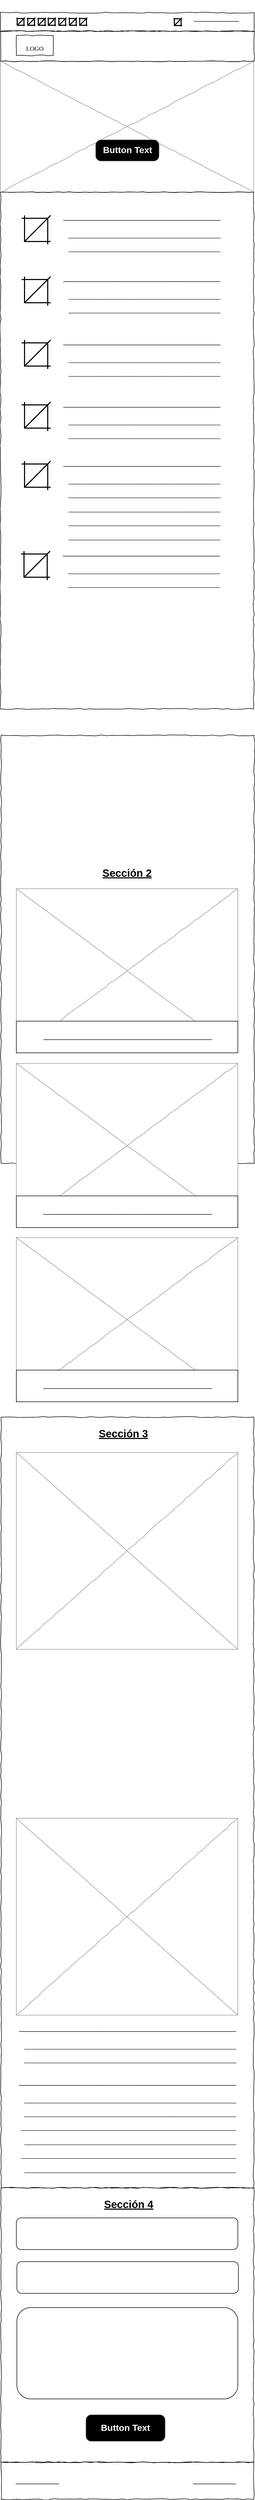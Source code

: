 <mxfile version="12.0.2" type="github" pages="1"><diagram id="IyviW6ECQXQ7t4WX5txK" name="Page-1"><mxGraphModel dx="4023" dy="2089" grid="1" gridSize="10" guides="1" tooltips="1" connect="1" arrows="1" fold="1" page="1" pageScale="1" pageWidth="827" pageHeight="1169" math="0" shadow="0"><root><mxCell id="0"/><mxCell id="1" parent="0"/><mxCell id="TQXgbJuyGmBdOLcyDJss-1" value="" style="whiteSpace=wrap;html=1;rounded=0;shadow=0;labelBackgroundColor=none;strokeColor=#000000;strokeWidth=1;fillColor=none;fontFamily=Verdana;fontSize=12;fontColor=#000000;align=center;comic=1;" vertex="1" parent="1"><mxGeometry x="41" y="1450" width="480" height="811" as="geometry"/></mxCell><mxCell id="TQXgbJuyGmBdOLcyDJss-2" value="" style="verticalLabelPosition=bottom;shadow=0;dashed=0;align=center;html=1;verticalAlign=top;strokeWidth=1;shape=mxgraph.mockup.graphics.simpleIcon;strokeColor=#999999;fillColor=#ffffff;rounded=0;labelBackgroundColor=none;fontFamily=Verdana;fontSize=14;fontColor=#000000;comic=1;" vertex="1" parent="1"><mxGeometry x="40" y="173" width="480" height="248" as="geometry"/></mxCell><mxCell id="TQXgbJuyGmBdOLcyDJss-3" value="" style="whiteSpace=wrap;html=1;rounded=0;shadow=0;labelBackgroundColor=none;strokeColor=#000000;strokeWidth=1;fillColor=none;fontFamily=Verdana;fontSize=12;fontColor=#000000;align=center;comic=1;" vertex="1" parent="1"><mxGeometry x="41" y="4201.5" width="479" height="520" as="geometry"/></mxCell><mxCell id="TQXgbJuyGmBdOLcyDJss-4" value="" style="whiteSpace=wrap;html=1;rounded=0;shadow=0;labelBackgroundColor=none;strokeColor=#000000;strokeWidth=1;fillColor=none;fontFamily=Verdana;fontSize=12;fontColor=#000000;align=center;comic=1;" vertex="1" parent="1"><mxGeometry x="40" y="116" width="481" height="57" as="geometry"/></mxCell><mxCell id="TQXgbJuyGmBdOLcyDJss-5" value="&lt;font style=&quot;font-size: 12px&quot;&gt;LOGO&lt;br&gt;&lt;/font&gt;" style="whiteSpace=wrap;html=1;rounded=0;shadow=0;labelBackgroundColor=none;strokeColor=#000000;strokeWidth=1;fillColor=#ffffff;fontFamily=Verdana;fontSize=28;fontColor=#000000;align=center;comic=1;" vertex="1" parent="1"><mxGeometry x="70" y="124" width="70" height="38" as="geometry"/></mxCell><mxCell id="TQXgbJuyGmBdOLcyDJss-6" value="" style="whiteSpace=wrap;html=1;rounded=0;shadow=0;labelBackgroundColor=none;strokeColor=#000000;strokeWidth=1;fillColor=none;fontFamily=Verdana;fontSize=12;fontColor=#000000;align=center;comic=1;" vertex="1" parent="1"><mxGeometry x="40" y="421" width="480" height="979" as="geometry"/></mxCell><mxCell id="TQXgbJuyGmBdOLcyDJss-7" value="" style="html=1;verticalLabelPosition=bottom;align=center;labelBackgroundColor=#ffffff;verticalAlign=top;strokeWidth=2;strokeColor=#000000;fillColor=#ffffff;shadow=0;dashed=0;shape=mxgraph.ios7.icons.crop;fontSize=12;flipH=0;flipV=0;" vertex="1" parent="1"><mxGeometry x="80" y="465" width="55" height="55" as="geometry"/></mxCell><mxCell id="TQXgbJuyGmBdOLcyDJss-8" value="" style="whiteSpace=wrap;html=1;rounded=0;shadow=0;labelBackgroundColor=none;strokeColor=#000000;strokeWidth=1;fillColor=none;fontFamily=Verdana;fontSize=12;fontColor=#000000;align=center;comic=1;" vertex="1" parent="1"><mxGeometry x="41" y="2741.5" width="479" height="1460" as="geometry"/></mxCell><mxCell id="TQXgbJuyGmBdOLcyDJss-10" value="" style="verticalLabelPosition=bottom;shadow=0;dashed=0;align=center;html=1;verticalAlign=top;strokeWidth=1;shape=mxgraph.mockup.graphics.simpleIcon;strokeColor=#999999;fillColor=#ffffff;rounded=0;labelBackgroundColor=none;fontFamily=Verdana;fontSize=14;fontColor=#000000;comic=1;" vertex="1" parent="1"><mxGeometry x="70" y="1740.5" width="420" height="311" as="geometry"/></mxCell><mxCell id="TQXgbJuyGmBdOLcyDJss-11" value="&lt;h1&gt;_______&lt;/h1&gt;" style="text;html=1;strokeColor=none;fillColor=none;spacing=5;spacingTop=-20;whiteSpace=wrap;overflow=hidden;rounded=0;fontSize=12;" vertex="1" parent="1"><mxGeometry x="64" y="4731.5" width="90" height="50" as="geometry"/></mxCell><mxCell id="TQXgbJuyGmBdOLcyDJss-12" value="" style="shape=image;html=1;verticalAlign=top;verticalLabelPosition=bottom;labelBackgroundColor=#ffffff;imageAspect=0;aspect=fixed;image=https://cdn3.iconfinder.com/data/icons/picons-social/57/03-twitter-128.png;strokeColor=#000000;fillColor=#B3B3B3;fontSize=12;" vertex="1" parent="1"><mxGeometry x="186.029" y="4741.5" width="30" height="30" as="geometry"/></mxCell><mxCell id="TQXgbJuyGmBdOLcyDJss-13" value="" style="shape=image;html=1;verticalAlign=top;verticalLabelPosition=bottom;labelBackgroundColor=#ffffff;imageAspect=0;aspect=fixed;image=https://cdn3.iconfinder.com/data/icons/picons-social/57/06-facebook-128.png;strokeColor=#000000;fillColor=#B3B3B3;fontSize=12;" vertex="1" parent="1"><mxGeometry x="237" y="4741.5" width="30" height="30" as="geometry"/></mxCell><mxCell id="TQXgbJuyGmBdOLcyDJss-14" value="" style="shape=image;html=1;verticalAlign=top;verticalLabelPosition=bottom;labelBackgroundColor=#ffffff;imageAspect=0;aspect=fixed;image=https://cdn0.iconfinder.com/data/icons/social-glyph/30/youtube-120.png;strokeColor=#000000;fillColor=#B3B3B3;fontSize=12;" vertex="1" parent="1"><mxGeometry x="288" y="4741.5" width="30" height="30" as="geometry"/></mxCell><mxCell id="TQXgbJuyGmBdOLcyDJss-15" value="" style="shape=image;html=1;verticalAlign=top;verticalLabelPosition=bottom;labelBackgroundColor=#ffffff;imageAspect=0;aspect=fixed;image=https://cdn3.iconfinder.com/data/icons/picons-social/57/38-instagram-128.png;strokeColor=#000000;fillColor=#B3B3B3;fontSize=12;" vertex="1" parent="1"><mxGeometry x="338" y="4741.5" width="30" height="30" as="geometry"/></mxCell><mxCell id="TQXgbJuyGmBdOLcyDJss-17" value="&lt;b&gt;&lt;font style=&quot;font-size: 20px&quot;&gt;&lt;u&gt;Sección 2&lt;/u&gt;&lt;/font&gt;&lt;/b&gt;" style="text;html=1;strokeColor=none;fillColor=none;align=center;verticalAlign=middle;whiteSpace=wrap;rounded=0;" vertex="1" parent="1"><mxGeometry x="230" y="1700.121" width="100" height="20" as="geometry"/></mxCell><mxCell id="TQXgbJuyGmBdOLcyDJss-18" value="" style="rounded=0;whiteSpace=wrap;html=1;" vertex="1" parent="1"><mxGeometry x="70" y="1991.5" width="420" height="60" as="geometry"/></mxCell><mxCell id="TQXgbJuyGmBdOLcyDJss-19" value="&lt;h1&gt;________________________&lt;/h1&gt;&lt;p&gt;&amp;nbsp;&lt;/p&gt;" style="text;html=1;strokeColor=none;fillColor=none;spacing=5;spacingTop=-20;whiteSpace=wrap;overflow=hidden;rounded=0;fontSize=12;" vertex="1" parent="1"><mxGeometry x="116" y="1995.5" width="334" height="53" as="geometry"/></mxCell><mxCell id="TQXgbJuyGmBdOLcyDJss-20" value="" style="whiteSpace=wrap;html=1;rounded=0;shadow=0;labelBackgroundColor=none;strokeColor=#000000;strokeWidth=1;fillColor=none;fontFamily=Verdana;fontSize=12;fontColor=#000000;align=center;comic=1;" vertex="1" parent="1"><mxGeometry x="41" y="4721.5" width="479" height="70" as="geometry"/></mxCell><mxCell id="TQXgbJuyGmBdOLcyDJss-21" value="" style="rounded=1;whiteSpace=wrap;html=1;" vertex="1" parent="1"><mxGeometry x="70" y="4258.5" width="420" height="60" as="geometry"/></mxCell><mxCell id="TQXgbJuyGmBdOLcyDJss-22" value="" style="rounded=1;whiteSpace=wrap;html=1;" vertex="1" parent="1"><mxGeometry x="71" y="4428.5" width="419" height="173" as="geometry"/></mxCell><mxCell id="TQXgbJuyGmBdOLcyDJss-23" value="Button Text" style="strokeWidth=1;shadow=0;dashed=0;align=center;html=1;shape=mxgraph.mockup.buttons.button;strokeColor=#666666;fontColor=#ffffff;mainText=;buttonStyle=round;fontSize=17;fontStyle=1;fillColor=#000000;whiteSpace=wrap;" vertex="1" parent="1"><mxGeometry x="202" y="4631.667" width="150" height="50" as="geometry"/></mxCell><mxCell id="TQXgbJuyGmBdOLcyDJss-24" value="" style="shape=image;html=1;verticalAlign=top;verticalLabelPosition=bottom;labelBackgroundColor=#ffffff;imageAspect=0;aspect=fixed;image=https://cdn4.iconfinder.com/data/icons/geosm-e-commerce/48/menu-128.png" vertex="1" parent="1"><mxGeometry x="440" y="111" width="64" height="64" as="geometry"/></mxCell><mxCell id="TQXgbJuyGmBdOLcyDJss-25" value="Button Text" style="strokeWidth=1;shadow=0;dashed=0;align=center;html=1;shape=mxgraph.mockup.buttons.button;strokeColor=#666666;fontColor=#ffffff;mainText=;buttonStyle=round;fontSize=17;fontStyle=1;fillColor=#000000;whiteSpace=wrap;" vertex="1" parent="1"><mxGeometry x="220.5" y="322" width="120" height="40" as="geometry"/></mxCell><mxCell id="TQXgbJuyGmBdOLcyDJss-32" value="" style="verticalLabelPosition=bottom;shadow=0;dashed=0;align=center;html=1;verticalAlign=top;strokeWidth=1;shape=mxgraph.mockup.graphics.simpleIcon;strokeColor=#999999;fillColor=#ffffff;rounded=0;labelBackgroundColor=none;fontFamily=Verdana;fontSize=14;fontColor=#000000;comic=1;" vertex="1" parent="1"><mxGeometry x="70" y="2071.5" width="420" height="311" as="geometry"/></mxCell><mxCell id="TQXgbJuyGmBdOLcyDJss-33" value="" style="rounded=0;whiteSpace=wrap;html=1;" vertex="1" parent="1"><mxGeometry x="70" y="2322.5" width="420" height="60" as="geometry"/></mxCell><mxCell id="TQXgbJuyGmBdOLcyDJss-34" value="&lt;h1&gt;________________________&lt;/h1&gt;&lt;p&gt;&amp;nbsp;&lt;/p&gt;" style="text;html=1;strokeColor=none;fillColor=none;spacing=5;spacingTop=-20;whiteSpace=wrap;overflow=hidden;rounded=0;fontSize=12;" vertex="1" parent="1"><mxGeometry x="116" y="2326.5" width="334" height="53" as="geometry"/></mxCell><mxCell id="TQXgbJuyGmBdOLcyDJss-35" value="" style="verticalLabelPosition=bottom;shadow=0;dashed=0;align=center;html=1;verticalAlign=top;strokeWidth=1;shape=mxgraph.mockup.graphics.simpleIcon;strokeColor=#999999;fillColor=#ffffff;rounded=0;labelBackgroundColor=none;fontFamily=Verdana;fontSize=14;fontColor=#000000;comic=1;" vertex="1" parent="1"><mxGeometry x="70" y="2401.5" width="420" height="311" as="geometry"/></mxCell><mxCell id="TQXgbJuyGmBdOLcyDJss-36" value="" style="rounded=0;whiteSpace=wrap;html=1;" vertex="1" parent="1"><mxGeometry x="70" y="2652.5" width="420" height="60" as="geometry"/></mxCell><mxCell id="TQXgbJuyGmBdOLcyDJss-37" value="&lt;h1&gt;________________________&lt;/h1&gt;&lt;p&gt;&amp;nbsp;&lt;/p&gt;" style="text;html=1;strokeColor=none;fillColor=none;spacing=5;spacingTop=-20;whiteSpace=wrap;overflow=hidden;rounded=0;fontSize=12;" vertex="1" parent="1"><mxGeometry x="116" y="2656.5" width="334" height="53" as="geometry"/></mxCell><mxCell id="TQXgbJuyGmBdOLcyDJss-38" value="&lt;b&gt;&lt;font style=&quot;font-size: 20px&quot;&gt;&lt;u&gt;Sección 3&lt;/u&gt;&lt;/font&gt;&lt;/b&gt;" style="text;html=1;strokeColor=none;fillColor=none;align=center;verticalAlign=middle;whiteSpace=wrap;rounded=0;" vertex="1" parent="1"><mxGeometry x="223" y="2761.5" width="100" height="20" as="geometry"/></mxCell><mxCell id="TQXgbJuyGmBdOLcyDJss-39" value="" style="verticalLabelPosition=bottom;shadow=0;dashed=0;align=center;html=1;verticalAlign=top;strokeWidth=1;shape=mxgraph.mockup.graphics.simpleIcon;strokeColor=#999999;fillColor=#ffffff;rounded=0;labelBackgroundColor=none;fontFamily=Verdana;fontSize=14;fontColor=#000000;comic=1;" vertex="1" parent="1"><mxGeometry x="70" y="2808.5" width="420" height="373" as="geometry"/></mxCell><mxCell id="TQXgbJuyGmBdOLcyDJss-40" value="&lt;h1&gt;____________________________________&lt;/h1&gt;&lt;p&gt;&amp;nbsp; &amp;nbsp;__________________________________________________________________&lt;/p&gt;&lt;p&gt;&amp;nbsp; &lt;span&gt;&amp;nbsp;__________________________________________________________________&lt;/span&gt;&lt;/p&gt;" style="text;html=1;strokeColor=none;fillColor=none;spacing=5;spacingTop=-20;whiteSpace=wrap;overflow=hidden;rounded=0;fontSize=12;" vertex="1" parent="1"><mxGeometry x="154" y="444" width="306" height="102" as="geometry"/></mxCell><mxCell id="TQXgbJuyGmBdOLcyDJss-41" value="" style="verticalLabelPosition=bottom;shadow=0;dashed=0;align=center;html=1;verticalAlign=top;strokeWidth=1;shape=mxgraph.mockup.graphics.simpleIcon;strokeColor=#999999;fillColor=#ffffff;rounded=0;labelBackgroundColor=none;fontFamily=Verdana;fontSize=14;fontColor=#000000;comic=1;" vertex="1" parent="1"><mxGeometry x="70" y="3501.5" width="420" height="373" as="geometry"/></mxCell><mxCell id="TQXgbJuyGmBdOLcyDJss-42" value="&lt;h1&gt;____________________________________&lt;/h1&gt;&lt;p&gt;&amp;nbsp; &amp;nbsp;__________________________________________________________________&lt;/p&gt;&lt;p&gt;&amp;nbsp; &amp;nbsp;__________________________________________________________________&lt;/p&gt;&lt;h1&gt;__________________________________&lt;/h1&gt;&lt;p&gt;&amp;nbsp;&amp;nbsp;&lt;span&gt;&amp;nbsp;__________________________________________________________________&lt;/span&gt;&lt;br&gt;&lt;/p&gt;&lt;p&gt;&amp;nbsp; &amp;nbsp;__________________________________________________________________&lt;/p&gt;&lt;p&gt;&amp;nbsp;__________________________________________________________________&lt;/p&gt;&lt;p&gt;&amp;nbsp; &amp;nbsp;__________________________________________________________________&lt;/p&gt;&lt;p&gt;&amp;nbsp;__________________________________________________________________&lt;/p&gt;&lt;p&gt;&amp;nbsp; &amp;nbsp;__________________________________________________________________&lt;/p&gt;&lt;p&gt;&amp;nbsp;__________________________________________________________________&lt;/p&gt;&lt;p&gt;&amp;nbsp; &amp;nbsp;__________________________________________________________________&lt;/p&gt;" style="text;html=1;strokeColor=none;fillColor=none;spacing=5;spacingTop=-20;whiteSpace=wrap;overflow=hidden;rounded=0;fontSize=12;" vertex="1" parent="1"><mxGeometry x="70" y="3874.5" width="420" height="310" as="geometry"/></mxCell><mxCell id="TQXgbJuyGmBdOLcyDJss-43" value="&lt;b&gt;&lt;font style=&quot;font-size: 20px&quot;&gt;&lt;u&gt;Sección 4&lt;/u&gt;&lt;/font&gt;&lt;/b&gt;" style="text;html=1;strokeColor=none;fillColor=none;align=center;verticalAlign=middle;whiteSpace=wrap;rounded=0;" vertex="1" parent="1"><mxGeometry x="233" y="4221.5" width="100" height="20" as="geometry"/></mxCell><mxCell id="TQXgbJuyGmBdOLcyDJss-44" value="" style="rounded=1;whiteSpace=wrap;html=1;" vertex="1" parent="1"><mxGeometry x="71" y="4341.5" width="420" height="60" as="geometry"/></mxCell><mxCell id="TQXgbJuyGmBdOLcyDJss-45" value="&lt;h1&gt;_______&lt;/h1&gt;" style="text;html=1;strokeColor=none;fillColor=none;spacing=5;spacingTop=-20;whiteSpace=wrap;overflow=hidden;rounded=0;fontSize=12;" vertex="1" parent="1"><mxGeometry x="400" y="4731.5" width="90" height="50" as="geometry"/></mxCell><mxCell id="TQXgbJuyGmBdOLcyDJss-46" value="" style="whiteSpace=wrap;html=1;rounded=0;shadow=0;labelBackgroundColor=none;strokeColor=#000000;strokeWidth=1;fillColor=none;fontFamily=Verdana;fontSize=12;fontColor=#000000;align=center;comic=1;" vertex="1" parent="1"><mxGeometry x="40" y="81" width="481" height="35" as="geometry"/></mxCell><mxCell id="TQXgbJuyGmBdOLcyDJss-47" value="" style="html=1;verticalLabelPosition=bottom;align=center;labelBackgroundColor=#ffffff;verticalAlign=top;strokeWidth=2;strokeColor=#000000;fillColor=#ffffff;shadow=0;dashed=0;shape=mxgraph.ios7.icons.crop;fontSize=12;flipH=0;flipV=0;aspect=fixed;" vertex="1" parent="1"><mxGeometry x="70" y="90.5" width="16" height="16" as="geometry"/></mxCell><mxCell id="TQXgbJuyGmBdOLcyDJss-48" value="" style="html=1;verticalLabelPosition=bottom;align=center;labelBackgroundColor=#ffffff;verticalAlign=top;strokeWidth=2;strokeColor=#000000;fillColor=#ffffff;shadow=0;dashed=0;shape=mxgraph.ios7.icons.crop;fontSize=12;flipH=0;flipV=0;aspect=fixed;" vertex="1" parent="1"><mxGeometry x="90" y="90.5" width="16" height="16" as="geometry"/></mxCell><mxCell id="TQXgbJuyGmBdOLcyDJss-49" value="" style="html=1;verticalLabelPosition=bottom;align=center;labelBackgroundColor=#ffffff;verticalAlign=top;strokeWidth=2;strokeColor=#000000;fillColor=#ffffff;shadow=0;dashed=0;shape=mxgraph.ios7.icons.crop;fontSize=12;flipH=0;flipV=0;aspect=fixed;" vertex="1" parent="1"><mxGeometry x="110" y="90.5" width="16" height="16" as="geometry"/></mxCell><mxCell id="TQXgbJuyGmBdOLcyDJss-50" value="" style="html=1;verticalLabelPosition=bottom;align=center;labelBackgroundColor=#ffffff;verticalAlign=top;strokeWidth=2;strokeColor=#000000;fillColor=#ffffff;shadow=0;dashed=0;shape=mxgraph.ios7.icons.crop;fontSize=12;flipH=0;flipV=0;aspect=fixed;" vertex="1" parent="1"><mxGeometry x="129" y="90.5" width="16" height="16" as="geometry"/></mxCell><mxCell id="TQXgbJuyGmBdOLcyDJss-51" value="" style="html=1;verticalLabelPosition=bottom;align=center;labelBackgroundColor=#ffffff;verticalAlign=top;strokeWidth=2;strokeColor=#000000;fillColor=#ffffff;shadow=0;dashed=0;shape=mxgraph.ios7.icons.crop;fontSize=12;flipH=0;flipV=0;aspect=fixed;" vertex="1" parent="1"><mxGeometry x="149" y="90.5" width="16" height="16" as="geometry"/></mxCell><mxCell id="TQXgbJuyGmBdOLcyDJss-52" value="" style="html=1;verticalLabelPosition=bottom;align=center;labelBackgroundColor=#ffffff;verticalAlign=top;strokeWidth=2;strokeColor=#000000;fillColor=#ffffff;shadow=0;dashed=0;shape=mxgraph.ios7.icons.crop;fontSize=12;flipH=0;flipV=0;aspect=fixed;" vertex="1" parent="1"><mxGeometry x="169" y="90.5" width="16" height="16" as="geometry"/></mxCell><mxCell id="TQXgbJuyGmBdOLcyDJss-53" value="" style="html=1;verticalLabelPosition=bottom;align=center;labelBackgroundColor=#ffffff;verticalAlign=top;strokeWidth=2;strokeColor=#000000;fillColor=#ffffff;shadow=0;dashed=0;shape=mxgraph.ios7.icons.crop;fontSize=12;flipH=0;flipV=0;aspect=fixed;" vertex="1" parent="1"><mxGeometry x="188.5" y="90.5" width="16" height="16" as="geometry"/></mxCell><mxCell id="TQXgbJuyGmBdOLcyDJss-55" value="" style="html=1;verticalLabelPosition=bottom;align=center;labelBackgroundColor=#ffffff;verticalAlign=top;strokeWidth=2;strokeColor=#000000;fillColor=#ffffff;shadow=0;dashed=0;shape=mxgraph.ios7.icons.crop;fontSize=12;flipH=0;flipV=0;aspect=fixed;" vertex="1" parent="1"><mxGeometry x="368" y="91" width="16" height="16" as="geometry"/></mxCell><mxCell id="TQXgbJuyGmBdOLcyDJss-56" value="&lt;h1&gt;___________&lt;/h1&gt;&lt;p&gt;&amp;nbsp;&lt;/p&gt;" style="text;html=1;strokeColor=none;fillColor=none;spacing=5;spacingTop=-20;whiteSpace=wrap;overflow=hidden;rounded=0;fontSize=12;" vertex="1" parent="1"><mxGeometry x="401" y="67" width="94" height="32" as="geometry"/></mxCell><mxCell id="TQXgbJuyGmBdOLcyDJss-62" value="" style="html=1;verticalLabelPosition=bottom;align=center;labelBackgroundColor=#ffffff;verticalAlign=top;strokeWidth=2;strokeColor=#000000;fillColor=#ffffff;shadow=0;dashed=0;shape=mxgraph.ios7.icons.crop;fontSize=12;flipH=0;flipV=0;" vertex="1" parent="1"><mxGeometry x="80" y="581" width="55" height="55" as="geometry"/></mxCell><mxCell id="TQXgbJuyGmBdOLcyDJss-63" value="&lt;h1&gt;____________________________________&lt;/h1&gt;&lt;p&gt;&amp;nbsp; &amp;nbsp;__________________________________________________________________&lt;/p&gt;&lt;p&gt;&amp;nbsp; &lt;span&gt;&amp;nbsp;__________________________________________________________________&lt;/span&gt;&lt;/p&gt;" style="text;html=1;strokeColor=none;fillColor=none;spacing=5;spacingTop=-20;whiteSpace=wrap;overflow=hidden;rounded=0;fontSize=12;" vertex="1" parent="1"><mxGeometry x="154" y="560" width="306" height="102" as="geometry"/></mxCell><mxCell id="TQXgbJuyGmBdOLcyDJss-64" value="" style="html=1;verticalLabelPosition=bottom;align=center;labelBackgroundColor=#ffffff;verticalAlign=top;strokeWidth=2;strokeColor=#000000;fillColor=#ffffff;shadow=0;dashed=0;shape=mxgraph.ios7.icons.crop;fontSize=12;flipH=0;flipV=0;" vertex="1" parent="1"><mxGeometry x="80" y="701" width="55" height="55" as="geometry"/></mxCell><mxCell id="TQXgbJuyGmBdOLcyDJss-65" value="&lt;h1&gt;____________________________________&lt;/h1&gt;&lt;p&gt;&amp;nbsp; &amp;nbsp;__________________________________________________________________&lt;/p&gt;&lt;p&gt;&amp;nbsp; &lt;span&gt;&amp;nbsp;__________________________________________________________________&lt;/span&gt;&lt;/p&gt;" style="text;html=1;strokeColor=none;fillColor=none;spacing=5;spacingTop=-20;whiteSpace=wrap;overflow=hidden;rounded=0;fontSize=12;" vertex="1" parent="1"><mxGeometry x="154" y="680" width="306" height="102" as="geometry"/></mxCell><mxCell id="TQXgbJuyGmBdOLcyDJss-66" value="" style="html=1;verticalLabelPosition=bottom;align=center;labelBackgroundColor=#ffffff;verticalAlign=top;strokeWidth=2;strokeColor=#000000;fillColor=#ffffff;shadow=0;dashed=0;shape=mxgraph.ios7.icons.crop;fontSize=12;flipH=0;flipV=0;" vertex="1" parent="1"><mxGeometry x="80" y="818.5" width="55" height="55" as="geometry"/></mxCell><mxCell id="TQXgbJuyGmBdOLcyDJss-67" value="&lt;h1&gt;____________________________________&lt;/h1&gt;&lt;p&gt;&amp;nbsp; &amp;nbsp;__________________________________________________________________&lt;/p&gt;&lt;p&gt;&amp;nbsp; &lt;span&gt;&amp;nbsp;__________________________________________________________________&lt;/span&gt;&lt;/p&gt;" style="text;html=1;strokeColor=none;fillColor=none;spacing=5;spacingTop=-20;whiteSpace=wrap;overflow=hidden;rounded=0;fontSize=12;" vertex="1" parent="1"><mxGeometry x="154" y="797.5" width="306" height="102" as="geometry"/></mxCell><mxCell id="TQXgbJuyGmBdOLcyDJss-68" value="" style="html=1;verticalLabelPosition=bottom;align=center;labelBackgroundColor=#ffffff;verticalAlign=top;strokeWidth=2;strokeColor=#000000;fillColor=#ffffff;shadow=0;dashed=0;shape=mxgraph.ios7.icons.crop;fontSize=12;flipH=0;flipV=0;" vertex="1" parent="1"><mxGeometry x="80" y="930.5" width="55" height="55" as="geometry"/></mxCell><mxCell id="TQXgbJuyGmBdOLcyDJss-69" value="&lt;h1&gt;____________________________________&lt;/h1&gt;&lt;p&gt;&amp;nbsp; &amp;nbsp;&lt;span&gt;__________________________________________________________________&lt;/span&gt;&lt;/p&gt;&lt;p&gt;&amp;nbsp;&amp;nbsp;&amp;nbsp;__________________________________________________________________&lt;span&gt;__________________________________________________________________&lt;/span&gt;&lt;/p&gt;&lt;p&gt;&amp;nbsp;&amp;nbsp;&amp;nbsp;__________________________________________________________________&lt;span&gt;__________________________________________________________________&lt;/span&gt;&lt;/p&gt;&lt;p&gt;&amp;nbsp;&amp;nbsp;&amp;nbsp;__________________________________________________________________&lt;span&gt;__________________________________________________________________&lt;/span&gt;&lt;/p&gt;&lt;p&gt;&amp;nbsp;&amp;nbsp;&amp;nbsp;__________________________________________________________________&lt;/p&gt;" style="text;html=1;strokeColor=none;fillColor=none;spacing=5;spacingTop=-20;whiteSpace=wrap;overflow=hidden;rounded=0;fontSize=12;" vertex="1" parent="1"><mxGeometry x="154" y="910" width="306" height="211" as="geometry"/></mxCell><mxCell id="TQXgbJuyGmBdOLcyDJss-70" value="" style="html=1;verticalLabelPosition=bottom;align=center;labelBackgroundColor=#ffffff;verticalAlign=top;strokeWidth=2;strokeColor=#000000;fillColor=#ffffff;shadow=0;dashed=0;shape=mxgraph.ios7.icons.crop;fontSize=12;flipH=0;flipV=0;" vertex="1" parent="1"><mxGeometry x="79" y="1101" width="55" height="55" as="geometry"/></mxCell><mxCell id="TQXgbJuyGmBdOLcyDJss-71" value="&lt;h1&gt;____________________________________&lt;/h1&gt;&lt;p&gt;&amp;nbsp; &amp;nbsp;__________________________________________________________________&lt;/p&gt;&lt;p&gt;&amp;nbsp; &lt;span&gt;&amp;nbsp;__________________________________________________________________&lt;/span&gt;&lt;/p&gt;" style="text;html=1;strokeColor=none;fillColor=none;spacing=5;spacingTop=-20;whiteSpace=wrap;overflow=hidden;rounded=0;fontSize=12;" vertex="1" parent="1"><mxGeometry x="153" y="1080" width="306" height="102" as="geometry"/></mxCell></root></mxGraphModel></diagram></mxfile>